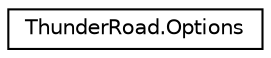 digraph "Graphical Class Hierarchy"
{
 // LATEX_PDF_SIZE
  edge [fontname="Helvetica",fontsize="10",labelfontname="Helvetica",labelfontsize="10"];
  node [fontname="Helvetica",fontsize="10",shape=record];
  rankdir="LR";
  Node0 [label="ThunderRoad.Options",height=0.2,width=0.4,color="black", fillcolor="white", style="filled",URL="$class_thunder_road_1_1_options.html",tooltip="Class Options."];
}
